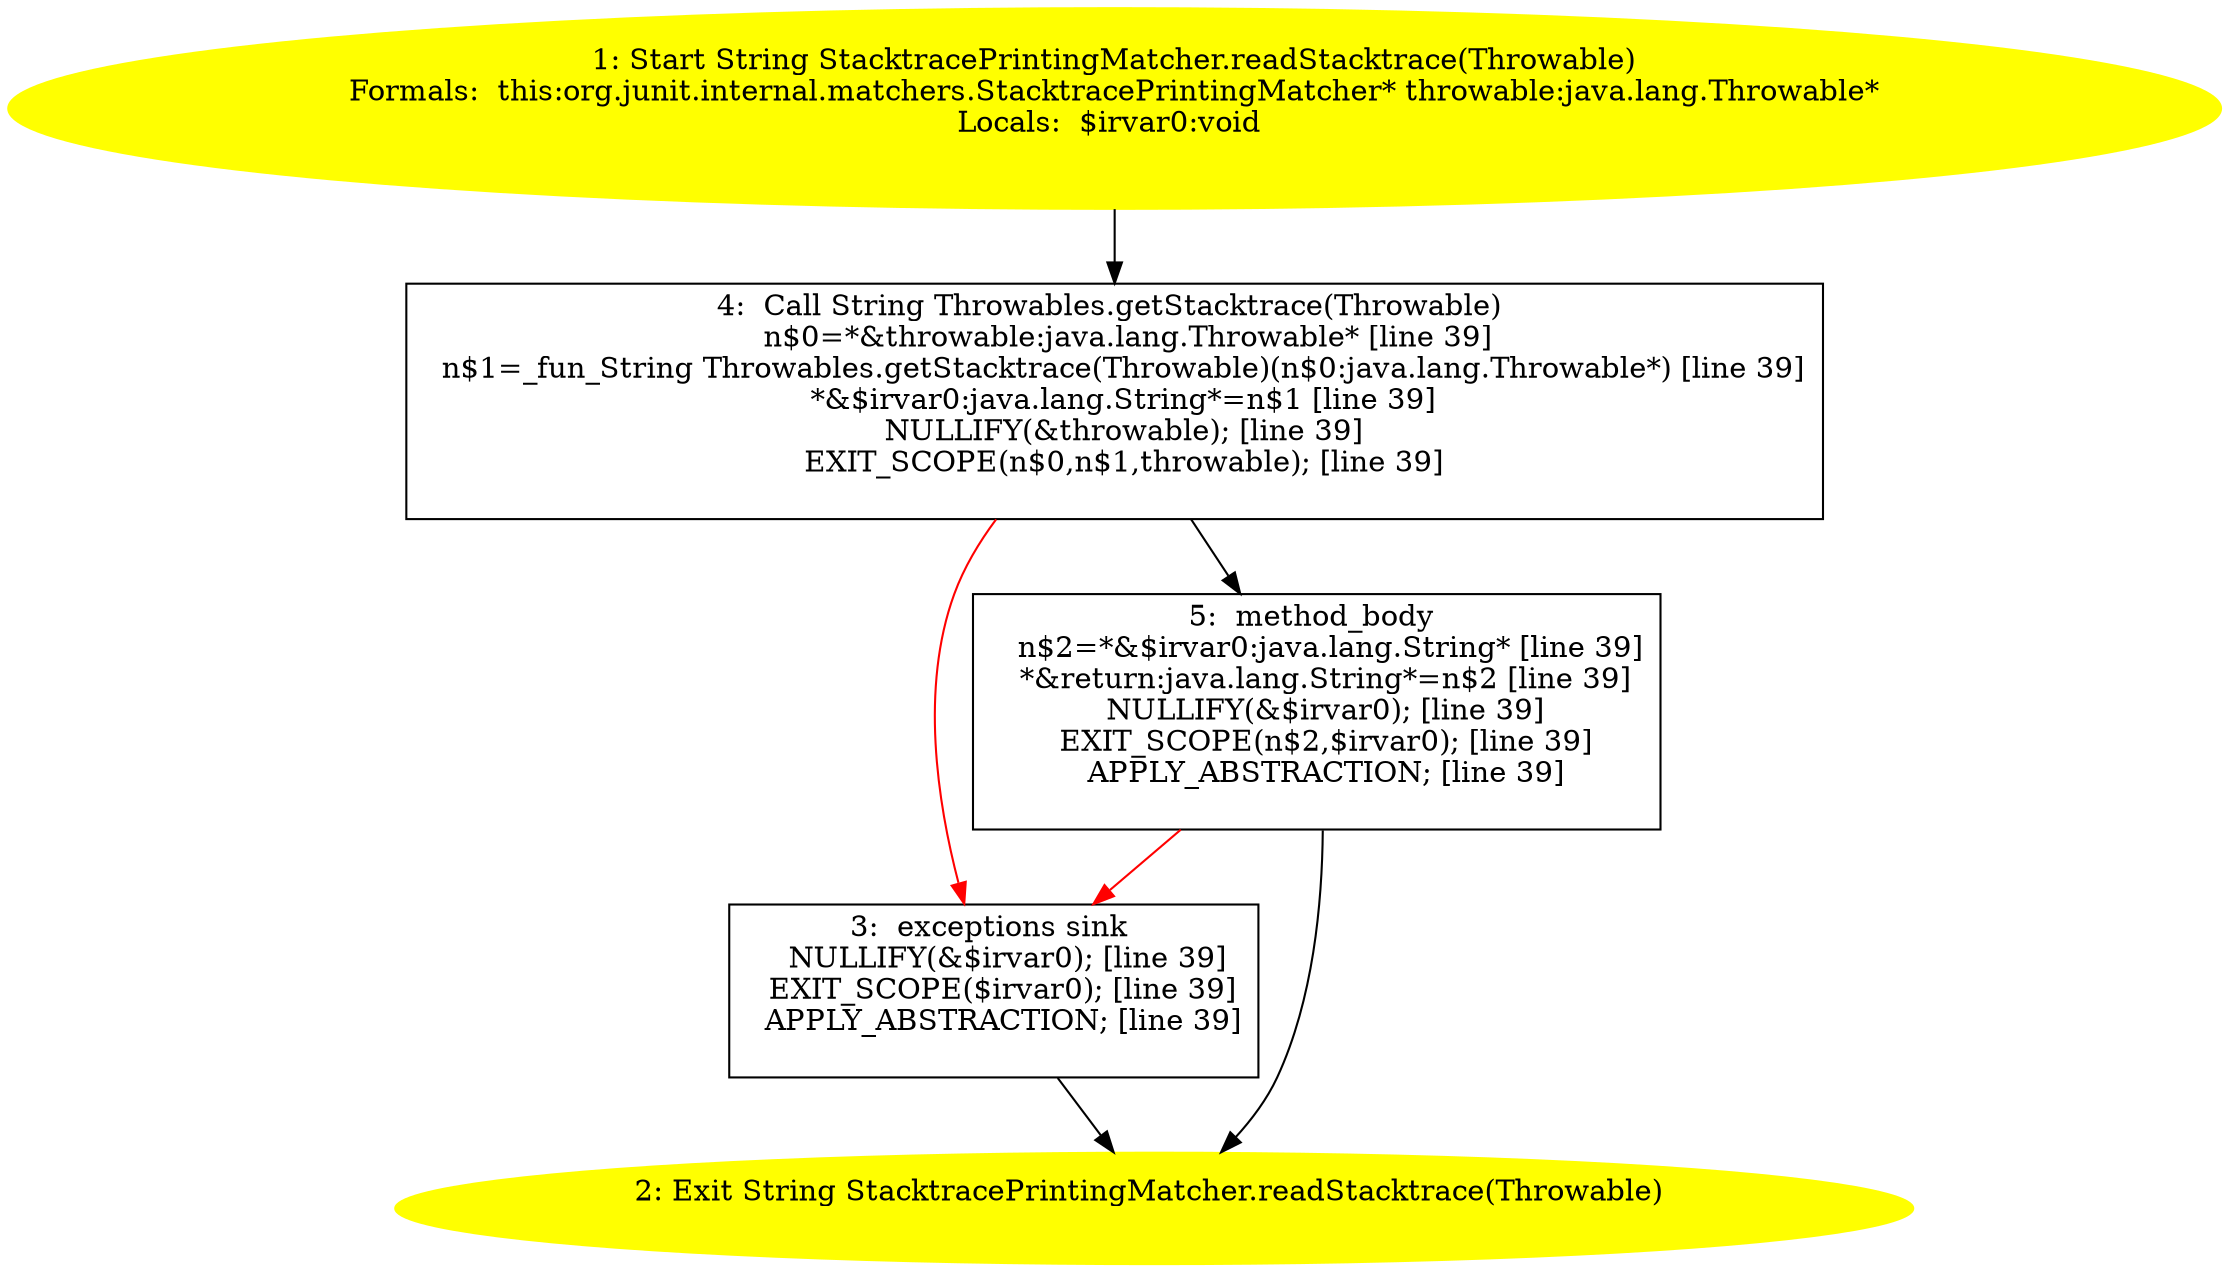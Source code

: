/* @generated */
digraph cfg {
"org.junit.internal.matchers.StacktracePrintingMatcher.readStacktrace(java.lang.Throwable):java.lang..29d089da0b859484e995e506d7e175d0_1" [label="1: Start String StacktracePrintingMatcher.readStacktrace(Throwable)\nFormals:  this:org.junit.internal.matchers.StacktracePrintingMatcher* throwable:java.lang.Throwable*\nLocals:  $irvar0:void \n  " color=yellow style=filled]
	

	 "org.junit.internal.matchers.StacktracePrintingMatcher.readStacktrace(java.lang.Throwable):java.lang..29d089da0b859484e995e506d7e175d0_1" -> "org.junit.internal.matchers.StacktracePrintingMatcher.readStacktrace(java.lang.Throwable):java.lang..29d089da0b859484e995e506d7e175d0_4" ;
"org.junit.internal.matchers.StacktracePrintingMatcher.readStacktrace(java.lang.Throwable):java.lang..29d089da0b859484e995e506d7e175d0_2" [label="2: Exit String StacktracePrintingMatcher.readStacktrace(Throwable) \n  " color=yellow style=filled]
	

"org.junit.internal.matchers.StacktracePrintingMatcher.readStacktrace(java.lang.Throwable):java.lang..29d089da0b859484e995e506d7e175d0_3" [label="3:  exceptions sink \n   NULLIFY(&$irvar0); [line 39]\n  EXIT_SCOPE($irvar0); [line 39]\n  APPLY_ABSTRACTION; [line 39]\n " shape="box"]
	

	 "org.junit.internal.matchers.StacktracePrintingMatcher.readStacktrace(java.lang.Throwable):java.lang..29d089da0b859484e995e506d7e175d0_3" -> "org.junit.internal.matchers.StacktracePrintingMatcher.readStacktrace(java.lang.Throwable):java.lang..29d089da0b859484e995e506d7e175d0_2" ;
"org.junit.internal.matchers.StacktracePrintingMatcher.readStacktrace(java.lang.Throwable):java.lang..29d089da0b859484e995e506d7e175d0_4" [label="4:  Call String Throwables.getStacktrace(Throwable) \n   n$0=*&throwable:java.lang.Throwable* [line 39]\n  n$1=_fun_String Throwables.getStacktrace(Throwable)(n$0:java.lang.Throwable*) [line 39]\n  *&$irvar0:java.lang.String*=n$1 [line 39]\n  NULLIFY(&throwable); [line 39]\n  EXIT_SCOPE(n$0,n$1,throwable); [line 39]\n " shape="box"]
	

	 "org.junit.internal.matchers.StacktracePrintingMatcher.readStacktrace(java.lang.Throwable):java.lang..29d089da0b859484e995e506d7e175d0_4" -> "org.junit.internal.matchers.StacktracePrintingMatcher.readStacktrace(java.lang.Throwable):java.lang..29d089da0b859484e995e506d7e175d0_5" ;
	 "org.junit.internal.matchers.StacktracePrintingMatcher.readStacktrace(java.lang.Throwable):java.lang..29d089da0b859484e995e506d7e175d0_4" -> "org.junit.internal.matchers.StacktracePrintingMatcher.readStacktrace(java.lang.Throwable):java.lang..29d089da0b859484e995e506d7e175d0_3" [color="red" ];
"org.junit.internal.matchers.StacktracePrintingMatcher.readStacktrace(java.lang.Throwable):java.lang..29d089da0b859484e995e506d7e175d0_5" [label="5:  method_body \n   n$2=*&$irvar0:java.lang.String* [line 39]\n  *&return:java.lang.String*=n$2 [line 39]\n  NULLIFY(&$irvar0); [line 39]\n  EXIT_SCOPE(n$2,$irvar0); [line 39]\n  APPLY_ABSTRACTION; [line 39]\n " shape="box"]
	

	 "org.junit.internal.matchers.StacktracePrintingMatcher.readStacktrace(java.lang.Throwable):java.lang..29d089da0b859484e995e506d7e175d0_5" -> "org.junit.internal.matchers.StacktracePrintingMatcher.readStacktrace(java.lang.Throwable):java.lang..29d089da0b859484e995e506d7e175d0_2" ;
	 "org.junit.internal.matchers.StacktracePrintingMatcher.readStacktrace(java.lang.Throwable):java.lang..29d089da0b859484e995e506d7e175d0_5" -> "org.junit.internal.matchers.StacktracePrintingMatcher.readStacktrace(java.lang.Throwable):java.lang..29d089da0b859484e995e506d7e175d0_3" [color="red" ];
}
